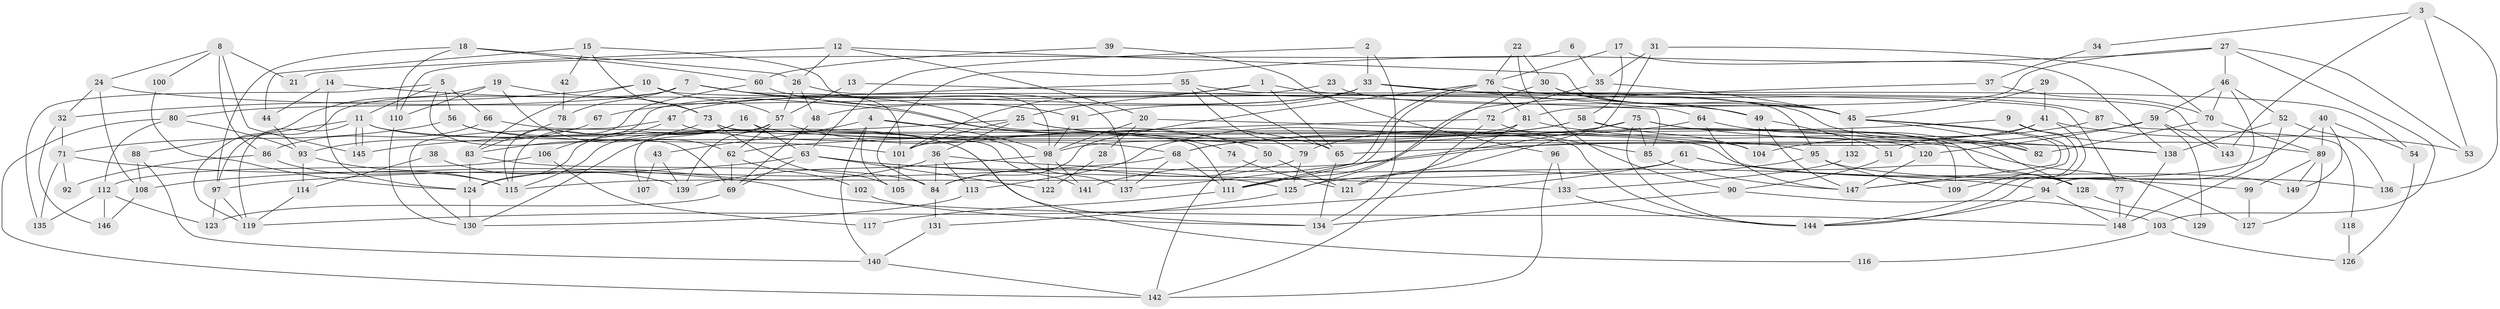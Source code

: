 // Generated by graph-tools (version 1.1) at 2025/14/03/09/25 04:14:58]
// undirected, 149 vertices, 298 edges
graph export_dot {
graph [start="1"]
  node [color=gray90,style=filled];
  1;
  2;
  3;
  4;
  5;
  6;
  7;
  8;
  9;
  10;
  11;
  12;
  13;
  14;
  15;
  16;
  17;
  18;
  19;
  20;
  21;
  22;
  23;
  24;
  25;
  26;
  27;
  28;
  29;
  30;
  31;
  32;
  33;
  34;
  35;
  36;
  37;
  38;
  39;
  40;
  41;
  42;
  43;
  44;
  45;
  46;
  47;
  48;
  49;
  50;
  51;
  52;
  53;
  54;
  55;
  56;
  57;
  58;
  59;
  60;
  61;
  62;
  63;
  64;
  65;
  66;
  67;
  68;
  69;
  70;
  71;
  72;
  73;
  74;
  75;
  76;
  77;
  78;
  79;
  80;
  81;
  82;
  83;
  84;
  85;
  86;
  87;
  88;
  89;
  90;
  91;
  92;
  93;
  94;
  95;
  96;
  97;
  98;
  99;
  100;
  101;
  102;
  103;
  104;
  105;
  106;
  107;
  108;
  109;
  110;
  111;
  112;
  113;
  114;
  115;
  116;
  117;
  118;
  119;
  120;
  121;
  122;
  123;
  124;
  125;
  126;
  127;
  128;
  129;
  130;
  131;
  132;
  133;
  134;
  135;
  136;
  137;
  138;
  139;
  140;
  141;
  142;
  143;
  144;
  145;
  146;
  147;
  148;
  149;
  1 -- 25;
  1 -- 82;
  1 -- 65;
  1 -- 101;
  2 -- 63;
  2 -- 33;
  2 -- 134;
  3 -- 136;
  3 -- 53;
  3 -- 34;
  3 -- 143;
  4 -- 98;
  4 -- 140;
  4 -- 43;
  4 -- 50;
  4 -- 105;
  5 -- 56;
  5 -- 11;
  5 -- 66;
  5 -- 69;
  5 -- 135;
  6 -- 110;
  6 -- 35;
  7 -- 144;
  7 -- 97;
  7 -- 50;
  7 -- 78;
  7 -- 80;
  7 -- 101;
  8 -- 145;
  8 -- 24;
  8 -- 21;
  8 -- 86;
  8 -- 100;
  9 -- 89;
  9 -- 144;
  9 -- 62;
  10 -- 32;
  10 -- 83;
  10 -- 57;
  10 -- 143;
  11 -- 145;
  11 -- 145;
  11 -- 134;
  11 -- 88;
  11 -- 119;
  11 -- 149;
  12 -- 26;
  12 -- 45;
  12 -- 20;
  12 -- 21;
  13 -- 57;
  13 -- 85;
  14 -- 124;
  14 -- 65;
  14 -- 44;
  15 -- 73;
  15 -- 98;
  15 -- 42;
  15 -- 44;
  16 -- 124;
  16 -- 95;
  16 -- 63;
  16 -- 115;
  16 -- 120;
  16 -- 130;
  17 -- 58;
  17 -- 138;
  17 -- 76;
  18 -- 26;
  18 -- 97;
  18 -- 60;
  18 -- 110;
  19 -- 119;
  19 -- 73;
  19 -- 62;
  19 -- 110;
  20 -- 104;
  20 -- 28;
  20 -- 98;
  22 -- 30;
  22 -- 76;
  22 -- 90;
  23 -- 45;
  23 -- 115;
  24 -- 108;
  24 -- 49;
  24 -- 32;
  25 -- 127;
  25 -- 101;
  25 -- 36;
  25 -- 138;
  25 -- 145;
  26 -- 57;
  26 -- 137;
  26 -- 48;
  27 -- 46;
  27 -- 84;
  27 -- 53;
  27 -- 81;
  27 -- 103;
  28 -- 122;
  29 -- 45;
  29 -- 41;
  30 -- 45;
  30 -- 125;
  30 -- 49;
  31 -- 121;
  31 -- 35;
  31 -- 70;
  32 -- 71;
  32 -- 146;
  33 -- 47;
  33 -- 48;
  33 -- 54;
  33 -- 64;
  33 -- 77;
  33 -- 91;
  34 -- 37;
  35 -- 45;
  35 -- 72;
  36 -- 124;
  36 -- 84;
  36 -- 94;
  36 -- 113;
  37 -- 111;
  37 -- 70;
  38 -- 114;
  38 -- 139;
  39 -- 60;
  39 -- 96;
  40 -- 89;
  40 -- 147;
  40 -- 54;
  40 -- 149;
  41 -- 51;
  41 -- 141;
  41 -- 53;
  41 -- 144;
  42 -- 78;
  43 -- 139;
  43 -- 107;
  44 -- 93;
  45 -- 82;
  45 -- 147;
  45 -- 109;
  45 -- 132;
  46 -- 94;
  46 -- 59;
  46 -- 52;
  46 -- 70;
  47 -- 68;
  47 -- 130;
  47 -- 106;
  48 -- 69;
  49 -- 147;
  49 -- 51;
  49 -- 104;
  50 -- 121;
  50 -- 142;
  51 -- 90;
  52 -- 138;
  52 -- 136;
  52 -- 148;
  54 -- 126;
  55 -- 95;
  55 -- 79;
  55 -- 65;
  55 -- 67;
  56 -- 71;
  56 -- 101;
  56 -- 116;
  57 -- 62;
  57 -- 74;
  57 -- 107;
  57 -- 139;
  58 -- 68;
  58 -- 113;
  58 -- 104;
  58 -- 109;
  59 -- 143;
  59 -- 65;
  59 -- 120;
  59 -- 129;
  60 -- 91;
  60 -- 115;
  61 -- 128;
  61 -- 115;
  61 -- 99;
  61 -- 119;
  62 -- 69;
  62 -- 102;
  63 -- 69;
  63 -- 108;
  63 -- 122;
  63 -- 125;
  63 -- 133;
  64 -- 68;
  64 -- 128;
  64 -- 147;
  65 -- 134;
  66 -- 86;
  66 -- 141;
  67 -- 93;
  68 -- 137;
  68 -- 97;
  68 -- 111;
  69 -- 123;
  70 -- 82;
  70 -- 89;
  71 -- 135;
  71 -- 148;
  71 -- 92;
  72 -- 142;
  72 -- 101;
  72 -- 85;
  73 -- 111;
  73 -- 105;
  73 -- 83;
  73 -- 137;
  74 -- 121;
  75 -- 144;
  75 -- 85;
  75 -- 79;
  75 -- 128;
  75 -- 137;
  75 -- 138;
  76 -- 111;
  76 -- 111;
  76 -- 81;
  76 -- 84;
  76 -- 87;
  77 -- 148;
  78 -- 83;
  79 -- 84;
  79 -- 125;
  80 -- 93;
  80 -- 112;
  80 -- 142;
  81 -- 82;
  81 -- 98;
  81 -- 121;
  83 -- 84;
  83 -- 124;
  84 -- 131;
  85 -- 147;
  86 -- 115;
  86 -- 92;
  87 -- 104;
  87 -- 118;
  88 -- 140;
  88 -- 108;
  89 -- 149;
  89 -- 99;
  89 -- 127;
  90 -- 134;
  90 -- 103;
  91 -- 98;
  93 -- 115;
  93 -- 114;
  94 -- 148;
  94 -- 144;
  95 -- 125;
  95 -- 109;
  95 -- 136;
  96 -- 133;
  96 -- 142;
  97 -- 123;
  97 -- 119;
  98 -- 122;
  98 -- 139;
  98 -- 141;
  99 -- 127;
  100 -- 124;
  101 -- 105;
  102 -- 134;
  103 -- 116;
  103 -- 126;
  106 -- 112;
  106 -- 117;
  108 -- 146;
  110 -- 130;
  111 -- 117;
  112 -- 146;
  112 -- 123;
  112 -- 135;
  113 -- 130;
  114 -- 119;
  118 -- 126;
  120 -- 147;
  124 -- 130;
  125 -- 131;
  128 -- 129;
  131 -- 140;
  132 -- 133;
  133 -- 144;
  138 -- 148;
  140 -- 142;
}
